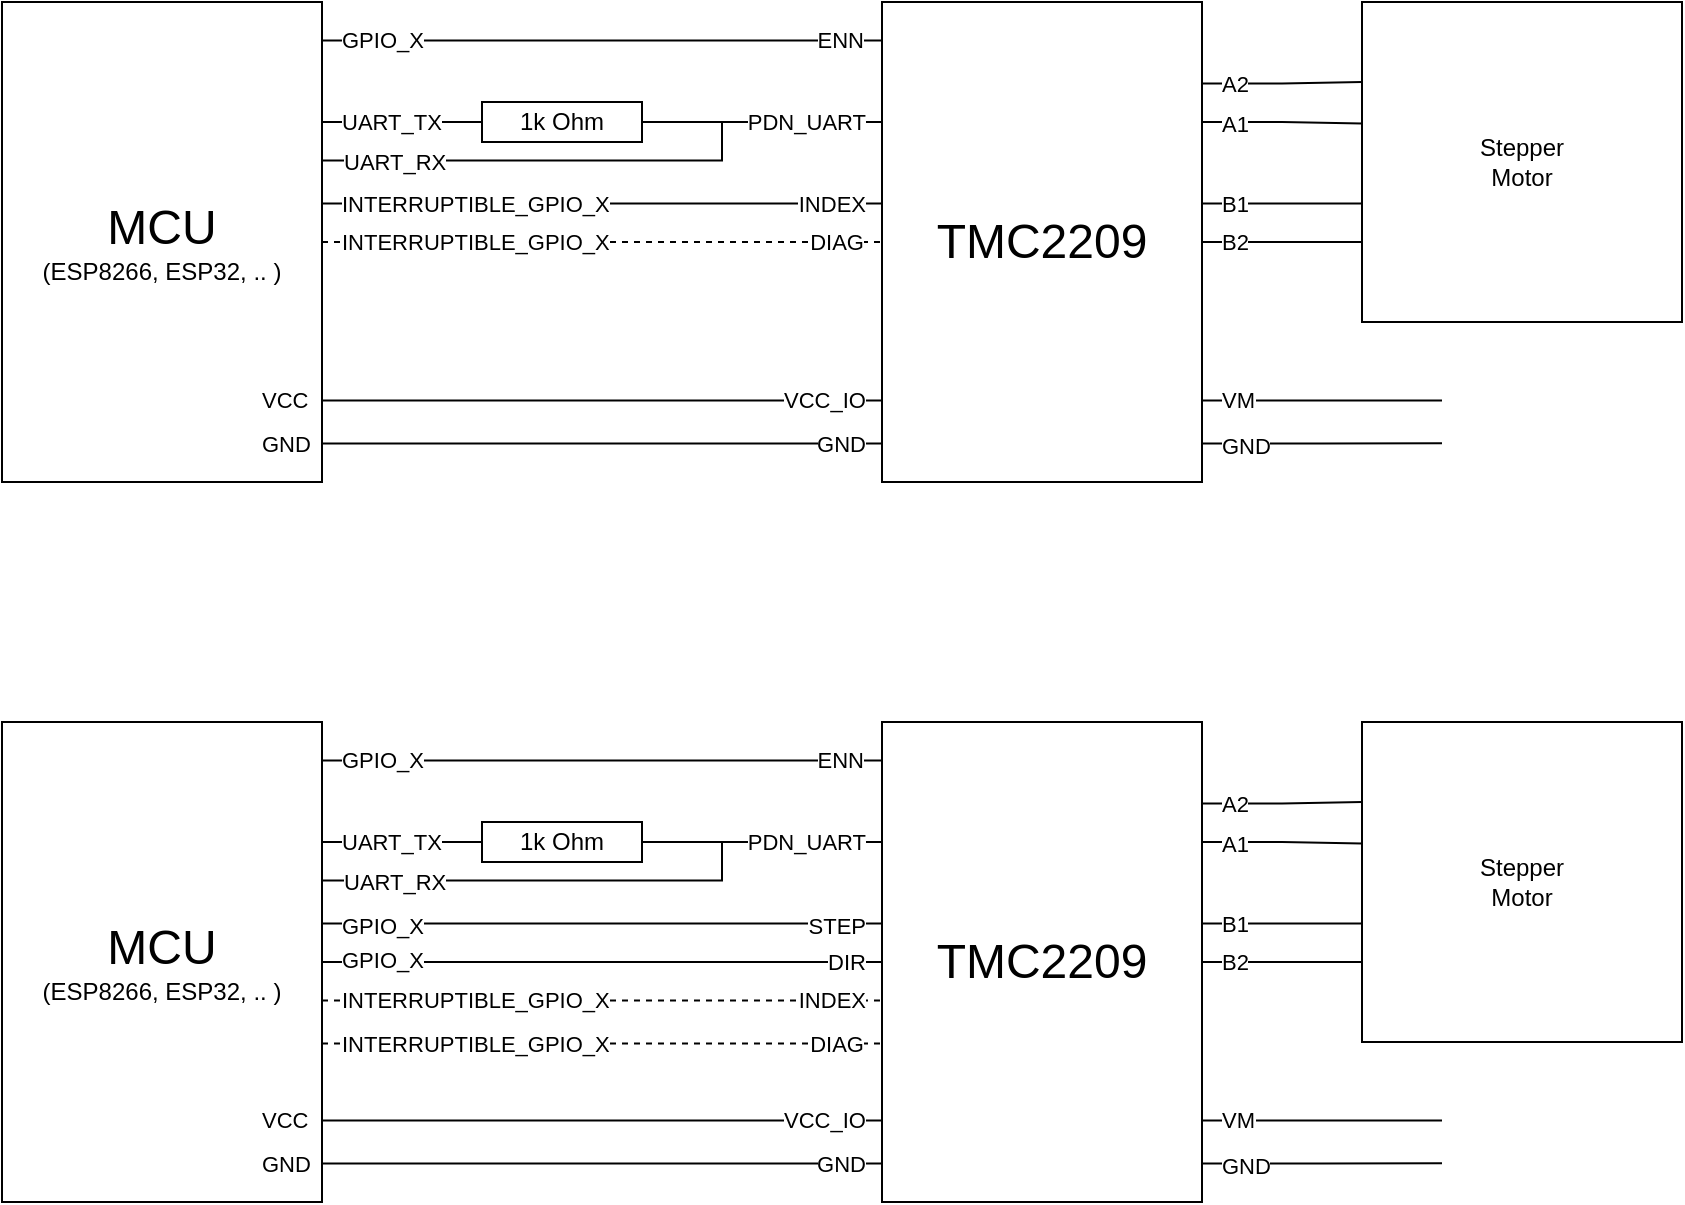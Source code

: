<mxfile version="24.7.12">
  <diagram name="Side-1" id="swzNziInkGxDH2in-18l">
    <mxGraphModel dx="1147" dy="656" grid="1" gridSize="10" guides="1" tooltips="1" connect="1" arrows="1" fold="1" page="1" pageScale="1" pageWidth="827" pageHeight="1169" math="0" shadow="0">
      <root>
        <mxCell id="0" />
        <mxCell id="1" parent="0" />
        <mxCell id="taPVUbJNG6kCEhD1M-Wt-2" value="&lt;font style=&quot;font-size: 24px;&quot;&gt;MCU&lt;/font&gt;&lt;br&gt;(ESP8266, ESP32, .. )" style="rounded=0;whiteSpace=wrap;html=1;points=[[0,0.08,0,0,0],[0,0.17,0,0,0],[0,0.25,0,0,0],[0,0.33,0,0,0],[0,0.42,0,0,0],[0,0.5,0,0,0],[0,0.58,0,0,0],[0,0.67,0,0,0],[0,0.75,0,0,0],[0,0.83,0,0,0],[0,0.92,0,0,0],[1,0.08,0,0,0],[1,0.17,0,0,0],[1,0.25,0,0,0],[1,0.33,0,0,0],[1,0.42,0,0,0],[1,0.5,0,0,0],[1,0.58,0,0,0],[1,0.67,0,0,0],[1,0.75,0,0,0],[1,0.83,0,0,0],[1,0.92,0,0,0]];labelBackgroundColor=none;fillColor=none;" vertex="1" parent="1">
          <mxGeometry y="40" width="160" height="240" as="geometry" />
        </mxCell>
        <mxCell id="taPVUbJNG6kCEhD1M-Wt-19" style="edgeStyle=orthogonalEdgeStyle;rounded=0;orthogonalLoop=1;jettySize=auto;html=1;exitX=0;exitY=0.25;exitDx=0;exitDy=0;exitPerimeter=0;entryX=1;entryY=0.5;entryDx=0;entryDy=0;endArrow=none;endFill=0;" edge="1" parent="1" source="taPVUbJNG6kCEhD1M-Wt-1" target="taPVUbJNG6kCEhD1M-Wt-18">
          <mxGeometry relative="1" as="geometry" />
        </mxCell>
        <mxCell id="taPVUbJNG6kCEhD1M-Wt-29" value="PDN_UART" style="edgeLabel;html=1;align=right;verticalAlign=middle;resizable=0;points=[];labelBackgroundColor=default;spacing=0;" vertex="1" connectable="0" parent="taPVUbJNG6kCEhD1M-Wt-19">
          <mxGeometry relative="1" as="geometry">
            <mxPoint x="50" as="offset" />
          </mxGeometry>
        </mxCell>
        <mxCell id="taPVUbJNG6kCEhD1M-Wt-96" style="edgeStyle=orthogonalEdgeStyle;rounded=0;orthogonalLoop=1;jettySize=auto;html=1;exitX=1;exitY=0.83;exitDx=0;exitDy=0;exitPerimeter=0;endArrow=none;endFill=0;" edge="1" parent="1" source="taPVUbJNG6kCEhD1M-Wt-1">
          <mxGeometry relative="1" as="geometry">
            <mxPoint x="720" y="239.19" as="targetPoint" />
          </mxGeometry>
        </mxCell>
        <mxCell id="taPVUbJNG6kCEhD1M-Wt-99" value="VM" style="edgeLabel;html=1;align=left;verticalAlign=middle;resizable=0;points=[];spacing=0;" vertex="1" connectable="0" parent="taPVUbJNG6kCEhD1M-Wt-96">
          <mxGeometry x="-0.673" relative="1" as="geometry">
            <mxPoint x="-10" as="offset" />
          </mxGeometry>
        </mxCell>
        <mxCell id="taPVUbJNG6kCEhD1M-Wt-97" style="edgeStyle=orthogonalEdgeStyle;rounded=0;orthogonalLoop=1;jettySize=auto;html=1;exitX=1;exitY=0.92;exitDx=0;exitDy=0;exitPerimeter=0;endArrow=none;endFill=0;" edge="1" parent="1" source="taPVUbJNG6kCEhD1M-Wt-1">
          <mxGeometry relative="1" as="geometry">
            <mxPoint x="720" y="260.619" as="targetPoint" />
          </mxGeometry>
        </mxCell>
        <mxCell id="taPVUbJNG6kCEhD1M-Wt-98" value="GND" style="edgeLabel;html=1;align=left;verticalAlign=middle;resizable=0;points=[];spacing=0;" vertex="1" connectable="0" parent="taPVUbJNG6kCEhD1M-Wt-97">
          <mxGeometry x="-0.569" y="-1" relative="1" as="geometry">
            <mxPoint x="-16" as="offset" />
          </mxGeometry>
        </mxCell>
        <mxCell id="taPVUbJNG6kCEhD1M-Wt-1" value="&lt;font style=&quot;font-size: 24px;&quot;&gt;TMC2209&lt;/font&gt;" style="rounded=0;whiteSpace=wrap;html=1;points=[[0,0.08,0,0,0],[0,0.17,0,0,0],[0,0.25,0,0,0],[0,0.33,0,0,0],[0,0.42,0,0,0],[0,0.5,0,0,0],[0,0.58,0,0,0],[0,0.67,0,0,0],[0,0.75,0,0,0],[0,0.83,0,0,0],[0,0.92,0,0,0],[1,0.08,0,0,0],[1,0.17,0,0,0],[1,0.25,0,0,0],[1,0.33,0,0,0],[1,0.42,0,0,0],[1,0.5,0,0,0],[1,0.58,0,0,0],[1,0.67,0,0,0],[1,0.75,0,0,0],[1,0.83,0,0,0],[1,0.92,0,0,0]];labelBackgroundColor=none;fontColor=default;fillColor=none;" vertex="1" parent="1">
          <mxGeometry x="440" y="40" width="160" height="240" as="geometry" />
        </mxCell>
        <mxCell id="taPVUbJNG6kCEhD1M-Wt-21" style="edgeStyle=orthogonalEdgeStyle;rounded=0;orthogonalLoop=1;jettySize=auto;html=1;exitX=1;exitY=0.33;exitDx=0;exitDy=0;exitPerimeter=0;endArrow=none;endFill=0;" edge="1" parent="1" source="taPVUbJNG6kCEhD1M-Wt-2">
          <mxGeometry relative="1" as="geometry">
            <mxPoint x="360" y="100" as="targetPoint" />
            <Array as="points">
              <mxPoint x="360" y="119" />
              <mxPoint x="520" y="120" />
            </Array>
          </mxGeometry>
        </mxCell>
        <mxCell id="taPVUbJNG6kCEhD1M-Wt-30" value="UART_RX" style="edgeLabel;html=1;align=left;verticalAlign=middle;resizable=0;points=[];labelBackgroundColor=default;spacing=0;" vertex="1" connectable="0" parent="taPVUbJNG6kCEhD1M-Wt-21">
          <mxGeometry x="-0.657" relative="1" as="geometry">
            <mxPoint x="-27" y="1" as="offset" />
          </mxGeometry>
        </mxCell>
        <mxCell id="taPVUbJNG6kCEhD1M-Wt-14" style="edgeStyle=orthogonalEdgeStyle;rounded=0;orthogonalLoop=1;jettySize=auto;html=1;exitX=1;exitY=0.92;exitDx=0;exitDy=0;exitPerimeter=0;entryX=0;entryY=0.92;entryDx=0;entryDy=0;entryPerimeter=0;endArrow=none;endFill=0;" edge="1" parent="1" source="taPVUbJNG6kCEhD1M-Wt-2" target="taPVUbJNG6kCEhD1M-Wt-1">
          <mxGeometry relative="1" as="geometry" />
        </mxCell>
        <mxCell id="taPVUbJNG6kCEhD1M-Wt-16" value="GND" style="edgeLabel;html=1;align=left;verticalAlign=middle;resizable=0;points=[];labelBackgroundColor=default;spacing=0;" vertex="1" connectable="0" parent="taPVUbJNG6kCEhD1M-Wt-14">
          <mxGeometry relative="1" as="geometry">
            <mxPoint x="-170" as="offset" />
          </mxGeometry>
        </mxCell>
        <mxCell id="taPVUbJNG6kCEhD1M-Wt-26" value="GND" style="edgeLabel;html=1;align=right;verticalAlign=middle;resizable=0;points=[];labelBackgroundColor=default;spacing=0;" vertex="1" connectable="0" parent="taPVUbJNG6kCEhD1M-Wt-14">
          <mxGeometry relative="1" as="geometry">
            <mxPoint x="130" as="offset" />
          </mxGeometry>
        </mxCell>
        <mxCell id="taPVUbJNG6kCEhD1M-Wt-15" style="edgeStyle=orthogonalEdgeStyle;rounded=0;orthogonalLoop=1;jettySize=auto;html=1;exitX=1;exitY=0.83;exitDx=0;exitDy=0;exitPerimeter=0;entryX=0;entryY=0.83;entryDx=0;entryDy=0;entryPerimeter=0;endArrow=none;endFill=0;" edge="1" parent="1" source="taPVUbJNG6kCEhD1M-Wt-2" target="taPVUbJNG6kCEhD1M-Wt-1">
          <mxGeometry relative="1" as="geometry" />
        </mxCell>
        <mxCell id="taPVUbJNG6kCEhD1M-Wt-17" value="VCC" style="edgeLabel;html=1;align=left;verticalAlign=middle;resizable=0;points=[];labelBackgroundColor=default;spacing=0;" vertex="1" connectable="0" parent="taPVUbJNG6kCEhD1M-Wt-15">
          <mxGeometry relative="1" as="geometry">
            <mxPoint x="-170" as="offset" />
          </mxGeometry>
        </mxCell>
        <mxCell id="taPVUbJNG6kCEhD1M-Wt-25" value="VCC_IO" style="edgeLabel;html=1;align=right;verticalAlign=middle;resizable=0;points=[];labelBackgroundColor=default;spacing=0;" vertex="1" connectable="0" parent="taPVUbJNG6kCEhD1M-Wt-15">
          <mxGeometry relative="1" as="geometry">
            <mxPoint x="130" as="offset" />
          </mxGeometry>
        </mxCell>
        <mxCell id="taPVUbJNG6kCEhD1M-Wt-18" value="1k Ohm" style="rounded=0;whiteSpace=wrap;html=1;labelBackgroundColor=none;fillColor=none;" vertex="1" parent="1">
          <mxGeometry x="240" y="90" width="80" height="20" as="geometry" />
        </mxCell>
        <mxCell id="taPVUbJNG6kCEhD1M-Wt-20" style="edgeStyle=orthogonalEdgeStyle;rounded=0;orthogonalLoop=1;jettySize=auto;html=1;exitX=0;exitY=0.5;exitDx=0;exitDy=0;entryX=1;entryY=0.25;entryDx=0;entryDy=0;entryPerimeter=0;endArrow=none;endFill=0;" edge="1" parent="1" source="taPVUbJNG6kCEhD1M-Wt-18" target="taPVUbJNG6kCEhD1M-Wt-2">
          <mxGeometry relative="1" as="geometry" />
        </mxCell>
        <mxCell id="taPVUbJNG6kCEhD1M-Wt-22" value="UART_TX" style="edgeLabel;html=1;align=left;verticalAlign=middle;resizable=0;points=[];labelBackgroundColor=default;spacing=0;" vertex="1" connectable="0" parent="taPVUbJNG6kCEhD1M-Wt-20">
          <mxGeometry x="0.251" relative="1" as="geometry">
            <mxPoint x="-20" as="offset" />
          </mxGeometry>
        </mxCell>
        <mxCell id="taPVUbJNG6kCEhD1M-Wt-31" style="edgeStyle=orthogonalEdgeStyle;rounded=0;orthogonalLoop=1;jettySize=auto;html=1;exitX=1;exitY=0.08;exitDx=0;exitDy=0;exitPerimeter=0;entryX=0;entryY=0.08;entryDx=0;entryDy=0;entryPerimeter=0;endArrow=none;endFill=0;" edge="1" parent="1" source="taPVUbJNG6kCEhD1M-Wt-2" target="taPVUbJNG6kCEhD1M-Wt-1">
          <mxGeometry relative="1" as="geometry" />
        </mxCell>
        <mxCell id="taPVUbJNG6kCEhD1M-Wt-32" value="GPIO_X" style="edgeLabel;html=1;align=left;verticalAlign=middle;resizable=0;points=[];labelBackgroundColor=default;spacing=0;" vertex="1" connectable="0" parent="taPVUbJNG6kCEhD1M-Wt-31">
          <mxGeometry x="-0.918" relative="1" as="geometry">
            <mxPoint x="-2" as="offset" />
          </mxGeometry>
        </mxCell>
        <mxCell id="taPVUbJNG6kCEhD1M-Wt-41" value="ENN" style="edgeLabel;html=1;align=right;verticalAlign=middle;resizable=0;points=[];labelBackgroundColor=default;spacing=0;" vertex="1" connectable="0" parent="taPVUbJNG6kCEhD1M-Wt-31">
          <mxGeometry x="0.853" relative="1" as="geometry">
            <mxPoint x="10" as="offset" />
          </mxGeometry>
        </mxCell>
        <mxCell id="taPVUbJNG6kCEhD1M-Wt-33" style="edgeStyle=orthogonalEdgeStyle;rounded=0;orthogonalLoop=1;jettySize=auto;html=1;exitX=1;exitY=0.42;exitDx=0;exitDy=0;exitPerimeter=0;entryX=0;entryY=0.42;entryDx=0;entryDy=0;entryPerimeter=0;endArrow=none;endFill=0;" edge="1" parent="1" source="taPVUbJNG6kCEhD1M-Wt-2" target="taPVUbJNG6kCEhD1M-Wt-1">
          <mxGeometry relative="1" as="geometry" />
        </mxCell>
        <mxCell id="taPVUbJNG6kCEhD1M-Wt-35" value="&lt;span style=&quot;&quot;&gt;INTERRUPTIBLE_GPIO_X&lt;/span&gt;" style="edgeLabel;html=1;align=left;verticalAlign=middle;resizable=0;points=[];labelBackgroundColor=default;spacing=0;" vertex="1" connectable="0" parent="taPVUbJNG6kCEhD1M-Wt-33">
          <mxGeometry relative="1" as="geometry">
            <mxPoint x="-130" as="offset" />
          </mxGeometry>
        </mxCell>
        <mxCell id="taPVUbJNG6kCEhD1M-Wt-37" value="INDEX" style="edgeLabel;html=1;align=right;verticalAlign=middle;resizable=0;points=[];spacing=0;spacingRight=0;spacingBottom=0;spacingLeft=0;labelBackgroundColor=default;" vertex="1" connectable="0" parent="taPVUbJNG6kCEhD1M-Wt-33">
          <mxGeometry relative="1" as="geometry">
            <mxPoint x="130" as="offset" />
          </mxGeometry>
        </mxCell>
        <mxCell id="taPVUbJNG6kCEhD1M-Wt-45" style="edgeStyle=orthogonalEdgeStyle;rounded=0;orthogonalLoop=1;jettySize=auto;html=1;exitX=1;exitY=0.5;exitDx=0;exitDy=0;exitPerimeter=0;entryX=0;entryY=0.5;entryDx=0;entryDy=0;entryPerimeter=0;endArrow=none;endFill=0;dashed=1;" edge="1" parent="1" source="taPVUbJNG6kCEhD1M-Wt-2" target="taPVUbJNG6kCEhD1M-Wt-1">
          <mxGeometry relative="1" as="geometry" />
        </mxCell>
        <mxCell id="taPVUbJNG6kCEhD1M-Wt-46" value="DIAG" style="edgeLabel;html=1;align=right;verticalAlign=middle;resizable=0;points=[];labelBackgroundColor=default;spacing=0;" vertex="1" connectable="0" parent="taPVUbJNG6kCEhD1M-Wt-45">
          <mxGeometry x="0.755" y="-1" relative="1" as="geometry">
            <mxPoint x="24" y="-1" as="offset" />
          </mxGeometry>
        </mxCell>
        <mxCell id="taPVUbJNG6kCEhD1M-Wt-47" value="&lt;span style=&quot;&quot;&gt;INTERRUPTIBLE_GPIO_X&lt;/span&gt;" style="edgeLabel;html=1;align=left;verticalAlign=middle;resizable=0;points=[];labelBackgroundColor=default;spacing=0;" vertex="1" connectable="0" parent="taPVUbJNG6kCEhD1M-Wt-45">
          <mxGeometry x="-0.934" relative="1" as="geometry">
            <mxPoint x="1" as="offset" />
          </mxGeometry>
        </mxCell>
        <mxCell id="taPVUbJNG6kCEhD1M-Wt-78" value="Stepper&lt;br&gt;Motor" style="rounded=0;whiteSpace=wrap;html=1;points=[[0,0.13,0,0,0],[0,0.25,0,0,0],[0,0.38,0,0,0],[0,0.5,0,0,0],[0,0.63,0,0,0],[0,0.75,0,0,0],[0,0.88,0,0,0],[0.25,0,0,0,0],[0.25,1,0,0,0],[0.5,0,0,0,0],[0.5,1,0,0,0],[0.75,0,0,0,0],[0.75,1,0,0,0],[1,0,0,0,0],[1,0.25,0,0,0],[1,0.5,0,0,0],[1,0.75,0,0,0],[1,1,0,0,0]];" vertex="1" parent="1">
          <mxGeometry x="680" y="40" width="160" height="160" as="geometry" />
        </mxCell>
        <mxCell id="taPVUbJNG6kCEhD1M-Wt-85" style="edgeStyle=orthogonalEdgeStyle;rounded=0;orthogonalLoop=1;jettySize=auto;html=1;exitX=1;exitY=0.17;exitDx=0;exitDy=0;exitPerimeter=0;entryX=0;entryY=0.25;entryDx=0;entryDy=0;entryPerimeter=0;endArrow=none;endFill=0;" edge="1" parent="1" source="taPVUbJNG6kCEhD1M-Wt-1" target="taPVUbJNG6kCEhD1M-Wt-78">
          <mxGeometry relative="1" as="geometry" />
        </mxCell>
        <mxCell id="taPVUbJNG6kCEhD1M-Wt-95" value="A2" style="edgeLabel;html=1;align=left;verticalAlign=middle;resizable=0;points=[];spacing=0;" vertex="1" connectable="0" parent="taPVUbJNG6kCEhD1M-Wt-85">
          <mxGeometry x="-0.53" relative="1" as="geometry">
            <mxPoint x="-9" as="offset" />
          </mxGeometry>
        </mxCell>
        <mxCell id="taPVUbJNG6kCEhD1M-Wt-86" style="edgeStyle=orthogonalEdgeStyle;rounded=0;orthogonalLoop=1;jettySize=auto;html=1;exitX=1;exitY=0.25;exitDx=0;exitDy=0;exitPerimeter=0;entryX=0;entryY=0.38;entryDx=0;entryDy=0;entryPerimeter=0;endArrow=none;endFill=0;" edge="1" parent="1" source="taPVUbJNG6kCEhD1M-Wt-1" target="taPVUbJNG6kCEhD1M-Wt-78">
          <mxGeometry relative="1" as="geometry" />
        </mxCell>
        <mxCell id="taPVUbJNG6kCEhD1M-Wt-90" value="A1" style="edgeLabel;html=1;align=left;verticalAlign=middle;resizable=0;points=[];spacingRight=0;spacing=0;" vertex="1" connectable="0" parent="taPVUbJNG6kCEhD1M-Wt-86">
          <mxGeometry relative="1" as="geometry">
            <mxPoint x="-30" as="offset" />
          </mxGeometry>
        </mxCell>
        <mxCell id="taPVUbJNG6kCEhD1M-Wt-87" style="edgeStyle=orthogonalEdgeStyle;rounded=0;orthogonalLoop=1;jettySize=auto;html=1;exitX=1;exitY=0.42;exitDx=0;exitDy=0;exitPerimeter=0;entryX=0;entryY=0.63;entryDx=0;entryDy=0;entryPerimeter=0;endArrow=none;endFill=0;" edge="1" parent="1" source="taPVUbJNG6kCEhD1M-Wt-1" target="taPVUbJNG6kCEhD1M-Wt-78">
          <mxGeometry relative="1" as="geometry" />
        </mxCell>
        <mxCell id="taPVUbJNG6kCEhD1M-Wt-93" value="B1" style="edgeLabel;html=1;align=left;verticalAlign=middle;resizable=0;points=[];spacingRight=0;spacing=0;" vertex="1" connectable="0" parent="taPVUbJNG6kCEhD1M-Wt-87">
          <mxGeometry relative="1" as="geometry">
            <mxPoint x="-30" as="offset" />
          </mxGeometry>
        </mxCell>
        <mxCell id="taPVUbJNG6kCEhD1M-Wt-88" style="edgeStyle=orthogonalEdgeStyle;rounded=0;orthogonalLoop=1;jettySize=auto;html=1;exitX=1;exitY=0.5;exitDx=0;exitDy=0;exitPerimeter=0;entryX=0;entryY=0.75;entryDx=0;entryDy=0;entryPerimeter=0;endArrow=none;endFill=0;" edge="1" parent="1" source="taPVUbJNG6kCEhD1M-Wt-1" target="taPVUbJNG6kCEhD1M-Wt-78">
          <mxGeometry relative="1" as="geometry" />
        </mxCell>
        <mxCell id="taPVUbJNG6kCEhD1M-Wt-94" value="B2" style="edgeLabel;html=1;align=left;verticalAlign=middle;resizable=0;points=[];spacingRight=0;spacing=0;" vertex="1" connectable="0" parent="taPVUbJNG6kCEhD1M-Wt-88">
          <mxGeometry relative="1" as="geometry">
            <mxPoint x="-30" as="offset" />
          </mxGeometry>
        </mxCell>
        <mxCell id="taPVUbJNG6kCEhD1M-Wt-101" value="&lt;font style=&quot;font-size: 24px;&quot;&gt;MCU&lt;/font&gt;&lt;br&gt;(ESP8266, ESP32, .. )" style="rounded=0;whiteSpace=wrap;html=1;points=[[0,0.08,0,0,0],[0,0.17,0,0,0],[0,0.25,0,0,0],[0,0.33,0,0,0],[0,0.42,0,0,0],[0,0.5,0,0,0],[0,0.58,0,0,0],[0,0.67,0,0,0],[0,0.75,0,0,0],[0,0.83,0,0,0],[0,0.92,0,0,0],[1,0.08,0,0,0],[1,0.17,0,0,0],[1,0.25,0,0,0],[1,0.33,0,0,0],[1,0.42,0,0,0],[1,0.5,0,0,0],[1,0.58,0,0,0],[1,0.67,0,0,0],[1,0.75,0,0,0],[1,0.83,0,0,0],[1,0.92,0,0,0]];labelBackgroundColor=none;fillColor=none;" vertex="1" parent="1">
          <mxGeometry y="400" width="160" height="240" as="geometry" />
        </mxCell>
        <mxCell id="taPVUbJNG6kCEhD1M-Wt-102" style="edgeStyle=orthogonalEdgeStyle;rounded=0;orthogonalLoop=1;jettySize=auto;html=1;exitX=0;exitY=0.25;exitDx=0;exitDy=0;exitPerimeter=0;entryX=1;entryY=0.5;entryDx=0;entryDy=0;endArrow=none;endFill=0;" edge="1" parent="1" source="taPVUbJNG6kCEhD1M-Wt-108" target="taPVUbJNG6kCEhD1M-Wt-117">
          <mxGeometry relative="1" as="geometry" />
        </mxCell>
        <mxCell id="taPVUbJNG6kCEhD1M-Wt-103" value="PDN_UART" style="edgeLabel;html=1;align=right;verticalAlign=middle;resizable=0;points=[];labelBackgroundColor=default;spacing=0;" vertex="1" connectable="0" parent="taPVUbJNG6kCEhD1M-Wt-102">
          <mxGeometry relative="1" as="geometry">
            <mxPoint x="50" as="offset" />
          </mxGeometry>
        </mxCell>
        <mxCell id="taPVUbJNG6kCEhD1M-Wt-104" style="edgeStyle=orthogonalEdgeStyle;rounded=0;orthogonalLoop=1;jettySize=auto;html=1;exitX=1;exitY=0.83;exitDx=0;exitDy=0;exitPerimeter=0;endArrow=none;endFill=0;" edge="1" parent="1" source="taPVUbJNG6kCEhD1M-Wt-108">
          <mxGeometry relative="1" as="geometry">
            <mxPoint x="720" y="599.19" as="targetPoint" />
          </mxGeometry>
        </mxCell>
        <mxCell id="taPVUbJNG6kCEhD1M-Wt-105" value="VM" style="edgeLabel;html=1;align=left;verticalAlign=middle;resizable=0;points=[];spacing=0;" vertex="1" connectable="0" parent="taPVUbJNG6kCEhD1M-Wt-104">
          <mxGeometry x="-0.673" relative="1" as="geometry">
            <mxPoint x="-10" as="offset" />
          </mxGeometry>
        </mxCell>
        <mxCell id="taPVUbJNG6kCEhD1M-Wt-106" style="edgeStyle=orthogonalEdgeStyle;rounded=0;orthogonalLoop=1;jettySize=auto;html=1;exitX=1;exitY=0.92;exitDx=0;exitDy=0;exitPerimeter=0;endArrow=none;endFill=0;" edge="1" parent="1" source="taPVUbJNG6kCEhD1M-Wt-108">
          <mxGeometry relative="1" as="geometry">
            <mxPoint x="720" y="620.619" as="targetPoint" />
          </mxGeometry>
        </mxCell>
        <mxCell id="taPVUbJNG6kCEhD1M-Wt-107" value="GND" style="edgeLabel;html=1;align=left;verticalAlign=middle;resizable=0;points=[];spacing=0;" vertex="1" connectable="0" parent="taPVUbJNG6kCEhD1M-Wt-106">
          <mxGeometry x="-0.569" y="-1" relative="1" as="geometry">
            <mxPoint x="-16" as="offset" />
          </mxGeometry>
        </mxCell>
        <mxCell id="taPVUbJNG6kCEhD1M-Wt-108" value="&lt;font style=&quot;font-size: 24px;&quot;&gt;TMC2209&lt;/font&gt;" style="rounded=0;whiteSpace=wrap;html=1;points=[[0,0.08,0,0,0],[0,0.17,0,0,0],[0,0.25,0,0,0],[0,0.33,0,0,0],[0,0.42,0,0,0],[0,0.5,0,0,0],[0,0.58,0,0,0],[0,0.67,0,0,0],[0,0.75,0,0,0],[0,0.83,0,0,0],[0,0.92,0,0,0],[1,0.08,0,0,0],[1,0.17,0,0,0],[1,0.25,0,0,0],[1,0.33,0,0,0],[1,0.42,0,0,0],[1,0.5,0,0,0],[1,0.58,0,0,0],[1,0.67,0,0,0],[1,0.75,0,0,0],[1,0.83,0,0,0],[1,0.92,0,0,0]];labelBackgroundColor=none;fontColor=default;fillColor=none;" vertex="1" parent="1">
          <mxGeometry x="440" y="400" width="160" height="240" as="geometry" />
        </mxCell>
        <mxCell id="taPVUbJNG6kCEhD1M-Wt-109" style="edgeStyle=orthogonalEdgeStyle;rounded=0;orthogonalLoop=1;jettySize=auto;html=1;exitX=1;exitY=0.33;exitDx=0;exitDy=0;exitPerimeter=0;endArrow=none;endFill=0;" edge="1" parent="1" source="taPVUbJNG6kCEhD1M-Wt-101">
          <mxGeometry relative="1" as="geometry">
            <mxPoint x="360" y="460" as="targetPoint" />
            <Array as="points">
              <mxPoint x="360" y="479" />
              <mxPoint x="520" y="480" />
            </Array>
          </mxGeometry>
        </mxCell>
        <mxCell id="taPVUbJNG6kCEhD1M-Wt-110" value="UART_RX" style="edgeLabel;html=1;align=left;verticalAlign=middle;resizable=0;points=[];labelBackgroundColor=default;spacing=0;" vertex="1" connectable="0" parent="taPVUbJNG6kCEhD1M-Wt-109">
          <mxGeometry x="-0.657" relative="1" as="geometry">
            <mxPoint x="-27" y="1" as="offset" />
          </mxGeometry>
        </mxCell>
        <mxCell id="taPVUbJNG6kCEhD1M-Wt-111" style="edgeStyle=orthogonalEdgeStyle;rounded=0;orthogonalLoop=1;jettySize=auto;html=1;exitX=1;exitY=0.92;exitDx=0;exitDy=0;exitPerimeter=0;entryX=0;entryY=0.92;entryDx=0;entryDy=0;entryPerimeter=0;endArrow=none;endFill=0;" edge="1" parent="1" source="taPVUbJNG6kCEhD1M-Wt-101" target="taPVUbJNG6kCEhD1M-Wt-108">
          <mxGeometry relative="1" as="geometry" />
        </mxCell>
        <mxCell id="taPVUbJNG6kCEhD1M-Wt-112" value="GND" style="edgeLabel;html=1;align=left;verticalAlign=middle;resizable=0;points=[];labelBackgroundColor=default;spacing=0;" vertex="1" connectable="0" parent="taPVUbJNG6kCEhD1M-Wt-111">
          <mxGeometry relative="1" as="geometry">
            <mxPoint x="-170" as="offset" />
          </mxGeometry>
        </mxCell>
        <mxCell id="taPVUbJNG6kCEhD1M-Wt-113" value="GND" style="edgeLabel;html=1;align=right;verticalAlign=middle;resizable=0;points=[];labelBackgroundColor=default;spacing=0;" vertex="1" connectable="0" parent="taPVUbJNG6kCEhD1M-Wt-111">
          <mxGeometry relative="1" as="geometry">
            <mxPoint x="130" as="offset" />
          </mxGeometry>
        </mxCell>
        <mxCell id="taPVUbJNG6kCEhD1M-Wt-114" style="edgeStyle=orthogonalEdgeStyle;rounded=0;orthogonalLoop=1;jettySize=auto;html=1;exitX=1;exitY=0.83;exitDx=0;exitDy=0;exitPerimeter=0;entryX=0;entryY=0.83;entryDx=0;entryDy=0;entryPerimeter=0;endArrow=none;endFill=0;" edge="1" parent="1" source="taPVUbJNG6kCEhD1M-Wt-101" target="taPVUbJNG6kCEhD1M-Wt-108">
          <mxGeometry relative="1" as="geometry" />
        </mxCell>
        <mxCell id="taPVUbJNG6kCEhD1M-Wt-115" value="VCC" style="edgeLabel;html=1;align=left;verticalAlign=middle;resizable=0;points=[];labelBackgroundColor=default;spacing=0;" vertex="1" connectable="0" parent="taPVUbJNG6kCEhD1M-Wt-114">
          <mxGeometry relative="1" as="geometry">
            <mxPoint x="-170" as="offset" />
          </mxGeometry>
        </mxCell>
        <mxCell id="taPVUbJNG6kCEhD1M-Wt-116" value="VCC_IO" style="edgeLabel;html=1;align=right;verticalAlign=middle;resizable=0;points=[];labelBackgroundColor=default;spacing=0;" vertex="1" connectable="0" parent="taPVUbJNG6kCEhD1M-Wt-114">
          <mxGeometry relative="1" as="geometry">
            <mxPoint x="130" as="offset" />
          </mxGeometry>
        </mxCell>
        <mxCell id="taPVUbJNG6kCEhD1M-Wt-117" value="1k Ohm" style="rounded=0;whiteSpace=wrap;html=1;labelBackgroundColor=none;fillColor=none;" vertex="1" parent="1">
          <mxGeometry x="240" y="450" width="80" height="20" as="geometry" />
        </mxCell>
        <mxCell id="taPVUbJNG6kCEhD1M-Wt-118" style="edgeStyle=orthogonalEdgeStyle;rounded=0;orthogonalLoop=1;jettySize=auto;html=1;exitX=0;exitY=0.5;exitDx=0;exitDy=0;entryX=1;entryY=0.25;entryDx=0;entryDy=0;entryPerimeter=0;endArrow=none;endFill=0;" edge="1" parent="1" source="taPVUbJNG6kCEhD1M-Wt-117" target="taPVUbJNG6kCEhD1M-Wt-101">
          <mxGeometry relative="1" as="geometry" />
        </mxCell>
        <mxCell id="taPVUbJNG6kCEhD1M-Wt-119" value="UART_TX" style="edgeLabel;html=1;align=left;verticalAlign=middle;resizable=0;points=[];labelBackgroundColor=default;spacing=0;" vertex="1" connectable="0" parent="taPVUbJNG6kCEhD1M-Wt-118">
          <mxGeometry x="0.251" relative="1" as="geometry">
            <mxPoint x="-20" as="offset" />
          </mxGeometry>
        </mxCell>
        <mxCell id="taPVUbJNG6kCEhD1M-Wt-120" style="edgeStyle=orthogonalEdgeStyle;rounded=0;orthogonalLoop=1;jettySize=auto;html=1;exitX=1;exitY=0.08;exitDx=0;exitDy=0;exitPerimeter=0;entryX=0;entryY=0.08;entryDx=0;entryDy=0;entryPerimeter=0;endArrow=none;endFill=0;" edge="1" parent="1" source="taPVUbJNG6kCEhD1M-Wt-101" target="taPVUbJNG6kCEhD1M-Wt-108">
          <mxGeometry relative="1" as="geometry" />
        </mxCell>
        <mxCell id="taPVUbJNG6kCEhD1M-Wt-121" value="GPIO_X" style="edgeLabel;html=1;align=left;verticalAlign=middle;resizable=0;points=[];labelBackgroundColor=default;spacing=0;" vertex="1" connectable="0" parent="taPVUbJNG6kCEhD1M-Wt-120">
          <mxGeometry x="-0.918" relative="1" as="geometry">
            <mxPoint x="-2" as="offset" />
          </mxGeometry>
        </mxCell>
        <mxCell id="taPVUbJNG6kCEhD1M-Wt-122" value="ENN" style="edgeLabel;html=1;align=right;verticalAlign=middle;resizable=0;points=[];labelBackgroundColor=default;spacing=0;" vertex="1" connectable="0" parent="taPVUbJNG6kCEhD1M-Wt-120">
          <mxGeometry x="0.853" relative="1" as="geometry">
            <mxPoint x="10" as="offset" />
          </mxGeometry>
        </mxCell>
        <mxCell id="taPVUbJNG6kCEhD1M-Wt-123" style="edgeStyle=orthogonalEdgeStyle;rounded=0;orthogonalLoop=1;jettySize=auto;html=1;exitX=1;exitY=0.58;exitDx=0;exitDy=0;exitPerimeter=0;entryX=0;entryY=0.58;entryDx=0;entryDy=0;entryPerimeter=0;endArrow=none;endFill=0;dashed=1;" edge="1" parent="1" source="taPVUbJNG6kCEhD1M-Wt-101" target="taPVUbJNG6kCEhD1M-Wt-108">
          <mxGeometry relative="1" as="geometry" />
        </mxCell>
        <mxCell id="taPVUbJNG6kCEhD1M-Wt-124" value="&lt;span style=&quot;&quot;&gt;INTERRUPTIBLE_GPIO_X&lt;/span&gt;" style="edgeLabel;html=1;align=left;verticalAlign=middle;resizable=0;points=[];labelBackgroundColor=default;spacing=0;" vertex="1" connectable="0" parent="taPVUbJNG6kCEhD1M-Wt-123">
          <mxGeometry relative="1" as="geometry">
            <mxPoint x="-130" as="offset" />
          </mxGeometry>
        </mxCell>
        <mxCell id="taPVUbJNG6kCEhD1M-Wt-125" value="INDEX" style="edgeLabel;html=1;align=right;verticalAlign=middle;resizable=0;points=[];spacing=0;spacingRight=0;spacingBottom=0;spacingLeft=0;labelBackgroundColor=default;" vertex="1" connectable="0" parent="taPVUbJNG6kCEhD1M-Wt-123">
          <mxGeometry relative="1" as="geometry">
            <mxPoint x="130" as="offset" />
          </mxGeometry>
        </mxCell>
        <mxCell id="taPVUbJNG6kCEhD1M-Wt-126" style="edgeStyle=orthogonalEdgeStyle;rounded=0;orthogonalLoop=1;jettySize=auto;html=1;exitX=1;exitY=0.67;exitDx=0;exitDy=0;exitPerimeter=0;entryX=0;entryY=0.67;entryDx=0;entryDy=0;entryPerimeter=0;endArrow=none;endFill=0;dashed=1;" edge="1" parent="1" source="taPVUbJNG6kCEhD1M-Wt-101" target="taPVUbJNG6kCEhD1M-Wt-108">
          <mxGeometry relative="1" as="geometry" />
        </mxCell>
        <mxCell id="taPVUbJNG6kCEhD1M-Wt-127" value="DIAG" style="edgeLabel;html=1;align=right;verticalAlign=middle;resizable=0;points=[];labelBackgroundColor=default;spacing=0;" vertex="1" connectable="0" parent="taPVUbJNG6kCEhD1M-Wt-126">
          <mxGeometry x="0.755" y="-1" relative="1" as="geometry">
            <mxPoint x="24" y="-1" as="offset" />
          </mxGeometry>
        </mxCell>
        <mxCell id="taPVUbJNG6kCEhD1M-Wt-128" value="&lt;span style=&quot;&quot;&gt;INTERRUPTIBLE_GPIO_X&lt;/span&gt;" style="edgeLabel;html=1;align=left;verticalAlign=middle;resizable=0;points=[];labelBackgroundColor=default;spacing=0;" vertex="1" connectable="0" parent="taPVUbJNG6kCEhD1M-Wt-126">
          <mxGeometry x="-0.934" relative="1" as="geometry">
            <mxPoint x="1" as="offset" />
          </mxGeometry>
        </mxCell>
        <mxCell id="taPVUbJNG6kCEhD1M-Wt-129" value="Stepper&lt;br&gt;Motor" style="rounded=0;whiteSpace=wrap;html=1;points=[[0,0.13,0,0,0],[0,0.25,0,0,0],[0,0.38,0,0,0],[0,0.5,0,0,0],[0,0.63,0,0,0],[0,0.75,0,0,0],[0,0.88,0,0,0],[0.25,0,0,0,0],[0.25,1,0,0,0],[0.5,0,0,0,0],[0.5,1,0,0,0],[0.75,0,0,0,0],[0.75,1,0,0,0],[1,0,0,0,0],[1,0.25,0,0,0],[1,0.5,0,0,0],[1,0.75,0,0,0],[1,1,0,0,0]];" vertex="1" parent="1">
          <mxGeometry x="680" y="400" width="160" height="160" as="geometry" />
        </mxCell>
        <mxCell id="taPVUbJNG6kCEhD1M-Wt-130" style="edgeStyle=orthogonalEdgeStyle;rounded=0;orthogonalLoop=1;jettySize=auto;html=1;exitX=1;exitY=0.17;exitDx=0;exitDy=0;exitPerimeter=0;entryX=0;entryY=0.25;entryDx=0;entryDy=0;entryPerimeter=0;endArrow=none;endFill=0;" edge="1" parent="1" source="taPVUbJNG6kCEhD1M-Wt-108" target="taPVUbJNG6kCEhD1M-Wt-129">
          <mxGeometry relative="1" as="geometry" />
        </mxCell>
        <mxCell id="taPVUbJNG6kCEhD1M-Wt-131" value="A2" style="edgeLabel;html=1;align=left;verticalAlign=middle;resizable=0;points=[];spacing=0;" vertex="1" connectable="0" parent="taPVUbJNG6kCEhD1M-Wt-130">
          <mxGeometry x="-0.53" relative="1" as="geometry">
            <mxPoint x="-9" as="offset" />
          </mxGeometry>
        </mxCell>
        <mxCell id="taPVUbJNG6kCEhD1M-Wt-132" style="edgeStyle=orthogonalEdgeStyle;rounded=0;orthogonalLoop=1;jettySize=auto;html=1;exitX=1;exitY=0.25;exitDx=0;exitDy=0;exitPerimeter=0;entryX=0;entryY=0.38;entryDx=0;entryDy=0;entryPerimeter=0;endArrow=none;endFill=0;" edge="1" parent="1" source="taPVUbJNG6kCEhD1M-Wt-108" target="taPVUbJNG6kCEhD1M-Wt-129">
          <mxGeometry relative="1" as="geometry" />
        </mxCell>
        <mxCell id="taPVUbJNG6kCEhD1M-Wt-133" value="A1" style="edgeLabel;html=1;align=left;verticalAlign=middle;resizable=0;points=[];spacingRight=0;spacing=0;" vertex="1" connectable="0" parent="taPVUbJNG6kCEhD1M-Wt-132">
          <mxGeometry relative="1" as="geometry">
            <mxPoint x="-30" as="offset" />
          </mxGeometry>
        </mxCell>
        <mxCell id="taPVUbJNG6kCEhD1M-Wt-134" style="edgeStyle=orthogonalEdgeStyle;rounded=0;orthogonalLoop=1;jettySize=auto;html=1;exitX=1;exitY=0.42;exitDx=0;exitDy=0;exitPerimeter=0;entryX=0;entryY=0.63;entryDx=0;entryDy=0;entryPerimeter=0;endArrow=none;endFill=0;" edge="1" parent="1" source="taPVUbJNG6kCEhD1M-Wt-108" target="taPVUbJNG6kCEhD1M-Wt-129">
          <mxGeometry relative="1" as="geometry" />
        </mxCell>
        <mxCell id="taPVUbJNG6kCEhD1M-Wt-135" value="B1" style="edgeLabel;html=1;align=left;verticalAlign=middle;resizable=0;points=[];spacingRight=0;spacing=0;" vertex="1" connectable="0" parent="taPVUbJNG6kCEhD1M-Wt-134">
          <mxGeometry relative="1" as="geometry">
            <mxPoint x="-30" as="offset" />
          </mxGeometry>
        </mxCell>
        <mxCell id="taPVUbJNG6kCEhD1M-Wt-136" style="edgeStyle=orthogonalEdgeStyle;rounded=0;orthogonalLoop=1;jettySize=auto;html=1;exitX=1;exitY=0.5;exitDx=0;exitDy=0;exitPerimeter=0;entryX=0;entryY=0.75;entryDx=0;entryDy=0;entryPerimeter=0;endArrow=none;endFill=0;" edge="1" parent="1" source="taPVUbJNG6kCEhD1M-Wt-108" target="taPVUbJNG6kCEhD1M-Wt-129">
          <mxGeometry relative="1" as="geometry" />
        </mxCell>
        <mxCell id="taPVUbJNG6kCEhD1M-Wt-137" value="B2" style="edgeLabel;html=1;align=left;verticalAlign=middle;resizable=0;points=[];spacingRight=0;spacing=0;" vertex="1" connectable="0" parent="taPVUbJNG6kCEhD1M-Wt-136">
          <mxGeometry relative="1" as="geometry">
            <mxPoint x="-30" as="offset" />
          </mxGeometry>
        </mxCell>
        <mxCell id="taPVUbJNG6kCEhD1M-Wt-138" style="edgeStyle=orthogonalEdgeStyle;rounded=0;orthogonalLoop=1;jettySize=auto;html=1;exitX=1;exitY=0.42;exitDx=0;exitDy=0;exitPerimeter=0;entryX=0;entryY=0.42;entryDx=0;entryDy=0;entryPerimeter=0;endArrow=none;endFill=0;" edge="1" parent="1" source="taPVUbJNG6kCEhD1M-Wt-101" target="taPVUbJNG6kCEhD1M-Wt-108">
          <mxGeometry relative="1" as="geometry" />
        </mxCell>
        <mxCell id="taPVUbJNG6kCEhD1M-Wt-140" value="GPIO_X" style="edgeLabel;html=1;align=left;verticalAlign=middle;resizable=0;points=[];spacing=0;" vertex="1" connectable="0" parent="taPVUbJNG6kCEhD1M-Wt-138">
          <mxGeometry x="-0.699" y="-1" relative="1" as="geometry">
            <mxPoint x="-32" as="offset" />
          </mxGeometry>
        </mxCell>
        <mxCell id="taPVUbJNG6kCEhD1M-Wt-143" value="STEP" style="edgeLabel;html=1;align=right;verticalAlign=middle;resizable=0;points=[];spacing=0;" vertex="1" connectable="0" parent="taPVUbJNG6kCEhD1M-Wt-138">
          <mxGeometry x="0.358" y="-3" relative="1" as="geometry">
            <mxPoint x="80" y="-2" as="offset" />
          </mxGeometry>
        </mxCell>
        <mxCell id="taPVUbJNG6kCEhD1M-Wt-139" style="edgeStyle=orthogonalEdgeStyle;rounded=0;orthogonalLoop=1;jettySize=auto;html=1;exitX=1;exitY=0.5;exitDx=0;exitDy=0;exitPerimeter=0;entryX=0;entryY=0.5;entryDx=0;entryDy=0;entryPerimeter=0;endArrow=none;endFill=0;" edge="1" parent="1" source="taPVUbJNG6kCEhD1M-Wt-101" target="taPVUbJNG6kCEhD1M-Wt-108">
          <mxGeometry relative="1" as="geometry" />
        </mxCell>
        <mxCell id="taPVUbJNG6kCEhD1M-Wt-141" value="GPIO_X" style="edgeLabel;html=1;align=left;verticalAlign=middle;resizable=0;points=[];spacing=0;" vertex="1" connectable="0" parent="taPVUbJNG6kCEhD1M-Wt-139">
          <mxGeometry x="-0.152" y="1" relative="1" as="geometry">
            <mxPoint x="-109" as="offset" />
          </mxGeometry>
        </mxCell>
        <mxCell id="taPVUbJNG6kCEhD1M-Wt-142" value="DIR" style="edgeLabel;html=1;align=right;verticalAlign=middle;resizable=0;points=[];spacing=0;" vertex="1" connectable="0" parent="taPVUbJNG6kCEhD1M-Wt-139">
          <mxGeometry x="0.342" relative="1" as="geometry">
            <mxPoint x="82" as="offset" />
          </mxGeometry>
        </mxCell>
      </root>
    </mxGraphModel>
  </diagram>
</mxfile>

